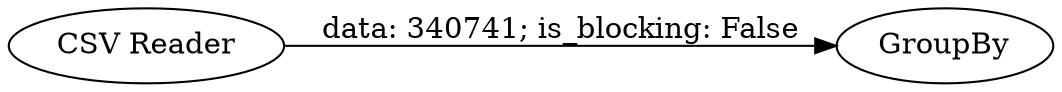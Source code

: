 digraph {
	"-934163233539983018_1" [label="CSV Reader"]
	"-934163233539983018_2" [label=GroupBy]
	"-934163233539983018_1" -> "-934163233539983018_2" [label="data: 340741; is_blocking: False"]
	rankdir=LR
}

